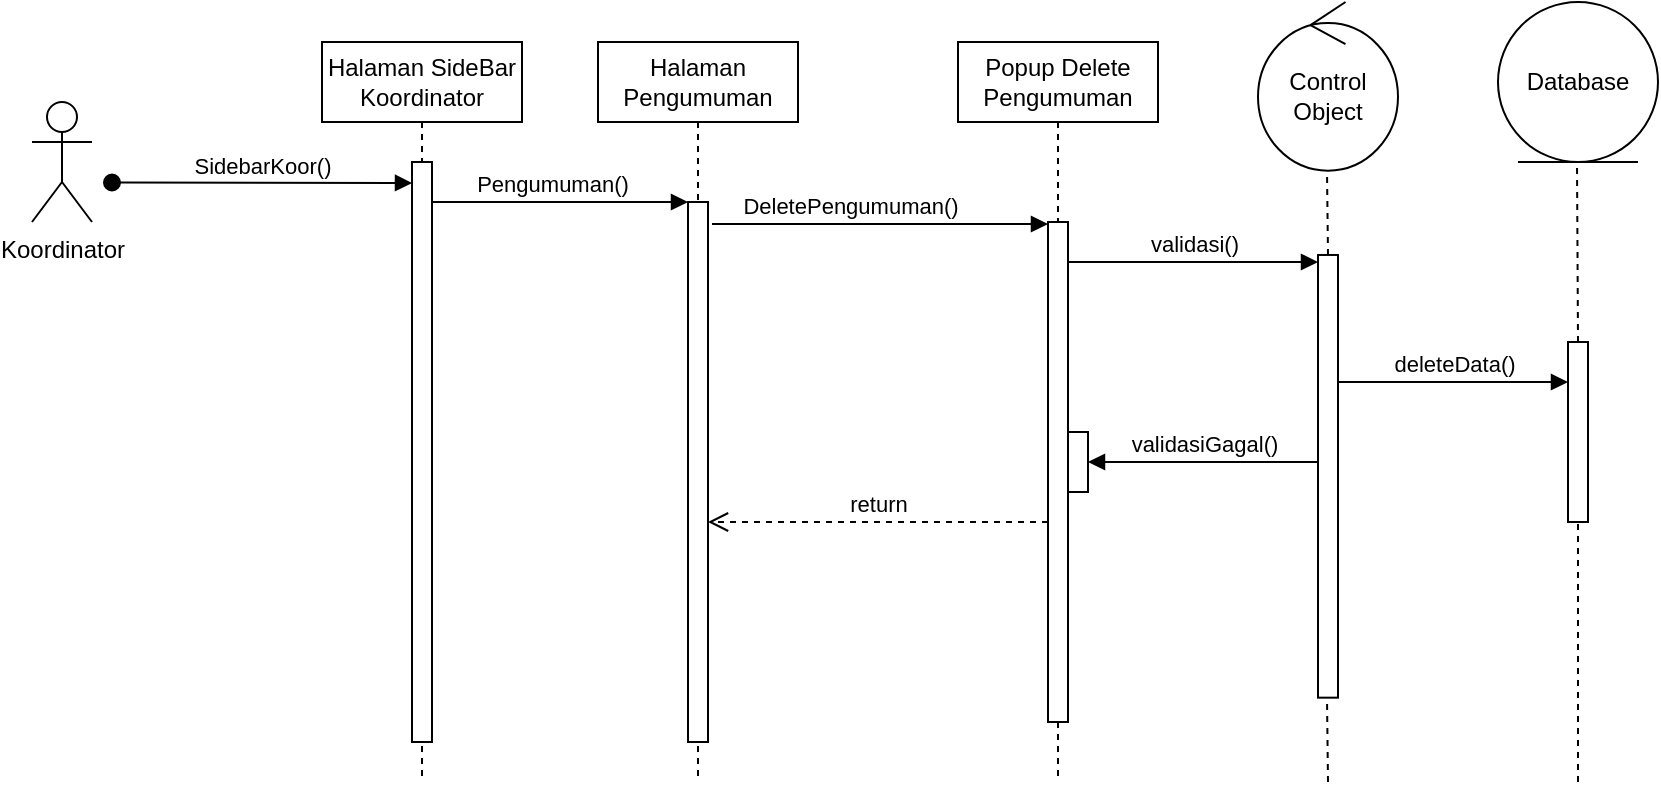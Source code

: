 <mxfile version="25.0.3">
  <diagram name="Page-1" id="yyCCO4VWzeFxbPXDqyBv">
    <mxGraphModel dx="1050" dy="603" grid="1" gridSize="10" guides="1" tooltips="1" connect="1" arrows="1" fold="1" page="1" pageScale="1" pageWidth="850" pageHeight="1100" math="0" shadow="0">
      <root>
        <mxCell id="0" />
        <mxCell id="1" parent="0" />
        <mxCell id="RrSmWqGjQjk_nBggUwKd-27" value="Halaman Pengumuman" style="shape=umlLifeline;perimeter=lifelinePerimeter;whiteSpace=wrap;html=1;container=0;dropTarget=0;collapsible=0;recursiveResize=0;outlineConnect=0;portConstraint=eastwest;newEdgeStyle={&quot;edgeStyle&quot;:&quot;elbowEdgeStyle&quot;,&quot;elbow&quot;:&quot;vertical&quot;,&quot;curved&quot;:0,&quot;rounded&quot;:0};" vertex="1" parent="1">
          <mxGeometry x="311" y="80" width="100" height="370" as="geometry" />
        </mxCell>
        <mxCell id="RrSmWqGjQjk_nBggUwKd-28" value="" style="html=1;points=[];perimeter=orthogonalPerimeter;outlineConnect=0;targetShapes=umlLifeline;portConstraint=eastwest;newEdgeStyle={&quot;edgeStyle&quot;:&quot;elbowEdgeStyle&quot;,&quot;elbow&quot;:&quot;vertical&quot;,&quot;curved&quot;:0,&quot;rounded&quot;:0};" vertex="1" parent="RrSmWqGjQjk_nBggUwKd-27">
          <mxGeometry x="45" y="80" width="10" height="270" as="geometry" />
        </mxCell>
        <mxCell id="RrSmWqGjQjk_nBggUwKd-29" value="Popup Delete Pengumuman" style="shape=umlLifeline;perimeter=lifelinePerimeter;whiteSpace=wrap;html=1;container=0;dropTarget=0;collapsible=0;recursiveResize=0;outlineConnect=0;portConstraint=eastwest;newEdgeStyle={&quot;edgeStyle&quot;:&quot;elbowEdgeStyle&quot;,&quot;elbow&quot;:&quot;vertical&quot;,&quot;curved&quot;:0,&quot;rounded&quot;:0};movable=1;resizable=1;rotatable=1;deletable=1;editable=1;locked=0;connectable=1;" vertex="1" parent="1">
          <mxGeometry x="491" y="80" width="100" height="370" as="geometry" />
        </mxCell>
        <mxCell id="RrSmWqGjQjk_nBggUwKd-30" value="" style="html=1;points=[];perimeter=orthogonalPerimeter;outlineConnect=0;targetShapes=umlLifeline;portConstraint=eastwest;newEdgeStyle={&quot;edgeStyle&quot;:&quot;elbowEdgeStyle&quot;,&quot;elbow&quot;:&quot;vertical&quot;,&quot;curved&quot;:0,&quot;rounded&quot;:0};" vertex="1" parent="RrSmWqGjQjk_nBggUwKd-29">
          <mxGeometry x="45" y="90" width="10" height="250" as="geometry" />
        </mxCell>
        <mxCell id="RrSmWqGjQjk_nBggUwKd-31" value="" style="html=1;points=[[0,0,0,0,5],[0,1,0,0,-5],[1,0,0,0,5],[1,1,0,0,-5]];perimeter=orthogonalPerimeter;outlineConnect=0;targetShapes=umlLifeline;portConstraint=eastwest;newEdgeStyle={&quot;curved&quot;:0,&quot;rounded&quot;:0};" vertex="1" parent="RrSmWqGjQjk_nBggUwKd-29">
          <mxGeometry x="55" y="195" width="10" height="30" as="geometry" />
        </mxCell>
        <mxCell id="RrSmWqGjQjk_nBggUwKd-32" value="DeletePengumuman()" style="html=1;verticalAlign=bottom;endArrow=block;edgeStyle=elbowEdgeStyle;elbow=vertical;curved=0;rounded=0;" edge="1" parent="1">
          <mxGeometry relative="1" as="geometry">
            <mxPoint x="398" y="171" as="sourcePoint" />
            <Array as="points">
              <mxPoint x="368" y="171" />
            </Array>
            <mxPoint x="536" y="171" as="targetPoint" />
          </mxGeometry>
        </mxCell>
        <mxCell id="RrSmWqGjQjk_nBggUwKd-33" value="return" style="html=1;verticalAlign=bottom;endArrow=open;dashed=1;endSize=8;edgeStyle=elbowEdgeStyle;elbow=vertical;curved=0;rounded=0;" edge="1" parent="1" source="RrSmWqGjQjk_nBggUwKd-30" target="RrSmWqGjQjk_nBggUwKd-28">
          <mxGeometry relative="1" as="geometry">
            <mxPoint x="466" y="245" as="targetPoint" />
            <Array as="points">
              <mxPoint x="461" y="320" />
            </Array>
          </mxGeometry>
        </mxCell>
        <mxCell id="RrSmWqGjQjk_nBggUwKd-34" value="Koordinator" style="shape=umlActor;verticalLabelPosition=bottom;verticalAlign=top;html=1;outlineConnect=0;" vertex="1" parent="1">
          <mxGeometry x="28" y="110" width="30" height="60" as="geometry" />
        </mxCell>
        <mxCell id="RrSmWqGjQjk_nBggUwKd-35" value="" style="group" vertex="1" connectable="0" parent="1">
          <mxGeometry x="641" y="60" width="70" height="390" as="geometry" />
        </mxCell>
        <mxCell id="RrSmWqGjQjk_nBggUwKd-36" value="Control Object" style="ellipse;shape=umlControl;whiteSpace=wrap;html=1;" vertex="1" parent="RrSmWqGjQjk_nBggUwKd-35">
          <mxGeometry width="70" height="84.324" as="geometry" />
        </mxCell>
        <mxCell id="RrSmWqGjQjk_nBggUwKd-37" value="" style="group" vertex="1" connectable="0" parent="RrSmWqGjQjk_nBggUwKd-35">
          <mxGeometry x="30" y="84.324" width="10" height="305.676" as="geometry" />
        </mxCell>
        <mxCell id="RrSmWqGjQjk_nBggUwKd-38" value="" style="group" vertex="1" connectable="0" parent="RrSmWqGjQjk_nBggUwKd-37">
          <mxGeometry y="42.162" width="10" height="263.514" as="geometry" />
        </mxCell>
        <mxCell id="RrSmWqGjQjk_nBggUwKd-39" value="" style="html=1;points=[[0,0,0,0,5],[0,1,0,0,-5],[1,0,0,0,5],[1,1,0,0,-5]];perimeter=orthogonalPerimeter;outlineConnect=0;targetShapes=umlLifeline;portConstraint=eastwest;newEdgeStyle={&quot;curved&quot;:0,&quot;rounded&quot;:0};" vertex="1" parent="RrSmWqGjQjk_nBggUwKd-38">
          <mxGeometry width="10" height="221.351" as="geometry" />
        </mxCell>
        <mxCell id="RrSmWqGjQjk_nBggUwKd-40" value="" style="endArrow=none;dashed=1;html=1;rounded=0;" edge="1" parent="RrSmWqGjQjk_nBggUwKd-38">
          <mxGeometry width="50" height="50" relative="1" as="geometry">
            <mxPoint x="5" y="263.514" as="sourcePoint" />
            <mxPoint x="4.5" y="221.351" as="targetPoint" />
          </mxGeometry>
        </mxCell>
        <mxCell id="RrSmWqGjQjk_nBggUwKd-41" value="" style="endArrow=none;dashed=1;html=1;rounded=0;" edge="1" parent="RrSmWqGjQjk_nBggUwKd-37">
          <mxGeometry width="50" height="50" relative="1" as="geometry">
            <mxPoint x="5" y="42.162" as="sourcePoint" />
            <mxPoint x="4.5" as="targetPoint" />
          </mxGeometry>
        </mxCell>
        <mxCell id="RrSmWqGjQjk_nBggUwKd-42" value="validasi()" style="html=1;verticalAlign=bottom;endArrow=block;edgeStyle=elbowEdgeStyle;elbow=vertical;curved=0;rounded=0;" edge="1" parent="1">
          <mxGeometry relative="1" as="geometry">
            <mxPoint x="546" y="190" as="sourcePoint" />
            <Array as="points">
              <mxPoint x="619" y="190" />
            </Array>
            <mxPoint x="671" y="190" as="targetPoint" />
          </mxGeometry>
        </mxCell>
        <mxCell id="RrSmWqGjQjk_nBggUwKd-43" value="deleteData()" style="html=1;verticalAlign=bottom;endArrow=block;edgeStyle=elbowEdgeStyle;elbow=vertical;curved=0;rounded=0;" edge="1" parent="1" source="RrSmWqGjQjk_nBggUwKd-39" target="RrSmWqGjQjk_nBggUwKd-48">
          <mxGeometry relative="1" as="geometry">
            <mxPoint x="711" y="250" as="sourcePoint" />
            <Array as="points">
              <mxPoint x="764" y="250" />
            </Array>
            <mxPoint x="811" y="250" as="targetPoint" />
          </mxGeometry>
        </mxCell>
        <mxCell id="RrSmWqGjQjk_nBggUwKd-44" value="Database" style="ellipse;shape=umlEntity;whiteSpace=wrap;html=1;" vertex="1" parent="1">
          <mxGeometry x="761" y="60" width="80" height="80" as="geometry" />
        </mxCell>
        <mxCell id="RrSmWqGjQjk_nBggUwKd-45" value="" style="endArrow=none;dashed=1;html=1;rounded=0;" edge="1" parent="1">
          <mxGeometry width="50" height="50" relative="1" as="geometry">
            <mxPoint x="801" y="230" as="sourcePoint" />
            <mxPoint x="800.5" y="140" as="targetPoint" />
          </mxGeometry>
        </mxCell>
        <mxCell id="RrSmWqGjQjk_nBggUwKd-46" value="validasiGagal()" style="html=1;verticalAlign=bottom;endArrow=block;edgeStyle=elbowEdgeStyle;elbow=horizontal;curved=0;rounded=0;" edge="1" parent="1" target="RrSmWqGjQjk_nBggUwKd-31">
          <mxGeometry relative="1" as="geometry">
            <mxPoint x="671" y="290" as="sourcePoint" />
            <Array as="points">
              <mxPoint x="631" y="290" />
            </Array>
            <mxPoint x="580.929" y="290" as="targetPoint" />
          </mxGeometry>
        </mxCell>
        <mxCell id="RrSmWqGjQjk_nBggUwKd-47" value="" style="endArrow=none;dashed=1;html=1;rounded=0;" edge="1" parent="1" target="RrSmWqGjQjk_nBggUwKd-48">
          <mxGeometry width="50" height="50" relative="1" as="geometry">
            <mxPoint x="801" y="450" as="sourcePoint" />
            <mxPoint x="800.5" y="390" as="targetPoint" />
          </mxGeometry>
        </mxCell>
        <mxCell id="RrSmWqGjQjk_nBggUwKd-48" value="" style="html=1;points=[[0,0,0,0,5],[0,1,0,0,-5],[1,0,0,0,5],[1,1,0,0,-5]];perimeter=orthogonalPerimeter;outlineConnect=0;targetShapes=umlLifeline;portConstraint=eastwest;newEdgeStyle={&quot;curved&quot;:0,&quot;rounded&quot;:0};" vertex="1" parent="1">
          <mxGeometry x="796" y="230" width="10" height="90" as="geometry" />
        </mxCell>
        <mxCell id="RrSmWqGjQjk_nBggUwKd-49" value="SidebarKoor()" style="html=1;verticalAlign=bottom;startArrow=oval;endArrow=block;startSize=8;edgeStyle=elbowEdgeStyle;elbow=vertical;curved=0;rounded=0;" edge="1" parent="1" target="RrSmWqGjQjk_nBggUwKd-51">
          <mxGeometry relative="1" as="geometry">
            <mxPoint x="68" y="150.25" as="sourcePoint" />
            <mxPoint x="188.0" y="150.25" as="targetPoint" />
          </mxGeometry>
        </mxCell>
        <mxCell id="RrSmWqGjQjk_nBggUwKd-50" value="Halaman SideBar Koordinator" style="shape=umlLifeline;perimeter=lifelinePerimeter;whiteSpace=wrap;html=1;container=0;dropTarget=0;collapsible=0;recursiveResize=0;outlineConnect=0;portConstraint=eastwest;newEdgeStyle={&quot;edgeStyle&quot;:&quot;elbowEdgeStyle&quot;,&quot;elbow&quot;:&quot;vertical&quot;,&quot;curved&quot;:0,&quot;rounded&quot;:0};" vertex="1" parent="1">
          <mxGeometry x="173" y="80" width="100" height="370" as="geometry" />
        </mxCell>
        <mxCell id="RrSmWqGjQjk_nBggUwKd-51" value="" style="html=1;points=[];perimeter=orthogonalPerimeter;outlineConnect=0;targetShapes=umlLifeline;portConstraint=eastwest;newEdgeStyle={&quot;edgeStyle&quot;:&quot;elbowEdgeStyle&quot;,&quot;elbow&quot;:&quot;vertical&quot;,&quot;curved&quot;:0,&quot;rounded&quot;:0};" vertex="1" parent="RrSmWqGjQjk_nBggUwKd-50">
          <mxGeometry x="45" y="60" width="10" height="290" as="geometry" />
        </mxCell>
        <mxCell id="RrSmWqGjQjk_nBggUwKd-52" value="Pengumuman()" style="html=1;verticalAlign=bottom;endArrow=block;edgeStyle=elbowEdgeStyle;elbow=vertical;curved=0;rounded=0;" edge="1" parent="1" target="RrSmWqGjQjk_nBggUwKd-28">
          <mxGeometry x="0.236" relative="1" as="geometry">
            <mxPoint x="278" y="160" as="sourcePoint" />
            <Array as="points">
              <mxPoint x="228" y="160" />
            </Array>
            <mxPoint x="348" y="160" as="targetPoint" />
            <mxPoint as="offset" />
          </mxGeometry>
        </mxCell>
      </root>
    </mxGraphModel>
  </diagram>
</mxfile>
